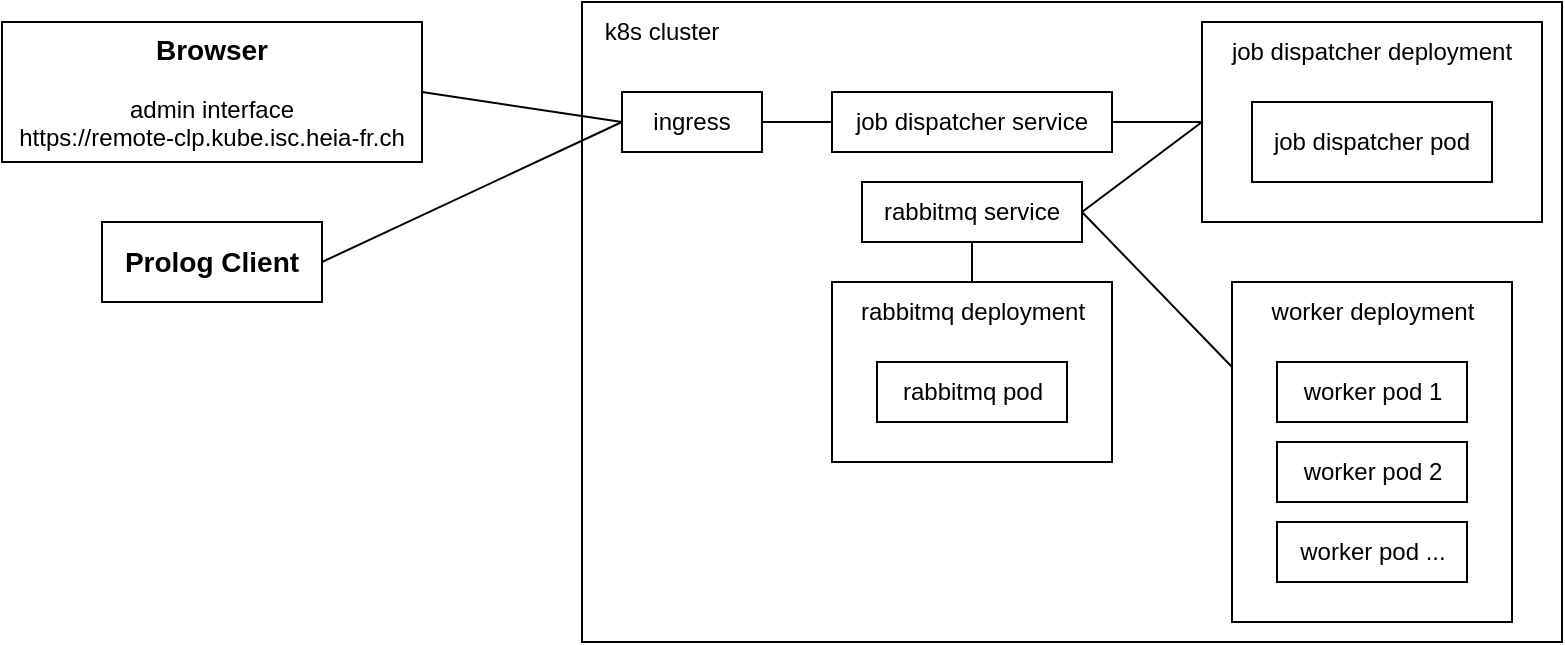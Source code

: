 <mxfile version="24.4.0" type="device">
  <diagram name="Page-1" id="OxX2uWkqPtTziMzd762y">
    <mxGraphModel dx="1804" dy="600" grid="1" gridSize="10" guides="1" tooltips="1" connect="1" arrows="1" fold="1" page="1" pageScale="1" pageWidth="850" pageHeight="1100" math="0" shadow="0">
      <root>
        <mxCell id="0" />
        <mxCell id="1" parent="0" />
        <mxCell id="m60Ak_FdpvgGXCt5-zbN-36" value="" style="rounded=0;whiteSpace=wrap;html=1;" vertex="1" parent="1">
          <mxGeometry x="200" y="160" width="490" height="320" as="geometry" />
        </mxCell>
        <mxCell id="m60Ak_FdpvgGXCt5-zbN-2" value="" style="rounded=0;whiteSpace=wrap;html=1;" vertex="1" parent="1">
          <mxGeometry x="510" y="170" width="170" height="100" as="geometry" />
        </mxCell>
        <mxCell id="m60Ak_FdpvgGXCt5-zbN-3" value="k8s cluster" style="text;html=1;align=center;verticalAlign=middle;whiteSpace=wrap;rounded=0;" vertex="1" parent="1">
          <mxGeometry x="210" y="160" width="60" height="30" as="geometry" />
        </mxCell>
        <mxCell id="m60Ak_FdpvgGXCt5-zbN-4" value="job dispatcher deployment" style="text;html=1;align=center;verticalAlign=middle;whiteSpace=wrap;rounded=0;" vertex="1" parent="1">
          <mxGeometry x="520" y="170" width="150" height="30" as="geometry" />
        </mxCell>
        <mxCell id="m60Ak_FdpvgGXCt5-zbN-5" value="job dispatcher pod" style="rounded=0;whiteSpace=wrap;html=1;" vertex="1" parent="1">
          <mxGeometry x="535" y="210" width="120" height="40" as="geometry" />
        </mxCell>
        <mxCell id="m60Ak_FdpvgGXCt5-zbN-7" value="job dispatcher service" style="rounded=0;whiteSpace=wrap;html=1;" vertex="1" parent="1">
          <mxGeometry x="325" y="205" width="140" height="30" as="geometry" />
        </mxCell>
        <mxCell id="m60Ak_FdpvgGXCt5-zbN-10" value="ingress" style="rounded=0;whiteSpace=wrap;html=1;" vertex="1" parent="1">
          <mxGeometry x="220" y="205" width="70" height="30" as="geometry" />
        </mxCell>
        <mxCell id="m60Ak_FdpvgGXCt5-zbN-13" value="" style="rounded=0;whiteSpace=wrap;html=1;" vertex="1" parent="1">
          <mxGeometry x="525" y="300" width="140" height="170" as="geometry" />
        </mxCell>
        <mxCell id="m60Ak_FdpvgGXCt5-zbN-14" value="worker deployment" style="text;html=1;align=center;verticalAlign=middle;whiteSpace=wrap;rounded=0;" vertex="1" parent="1">
          <mxGeometry x="532.5" y="300" width="125" height="30" as="geometry" />
        </mxCell>
        <mxCell id="m60Ak_FdpvgGXCt5-zbN-15" value="worker pod 1" style="rounded=0;whiteSpace=wrap;html=1;" vertex="1" parent="1">
          <mxGeometry x="547.5" y="340" width="95" height="30" as="geometry" />
        </mxCell>
        <mxCell id="m60Ak_FdpvgGXCt5-zbN-17" value="worker pod 2" style="rounded=0;whiteSpace=wrap;html=1;" vertex="1" parent="1">
          <mxGeometry x="547.5" y="380" width="95" height="30" as="geometry" />
        </mxCell>
        <mxCell id="m60Ak_FdpvgGXCt5-zbN-19" value="worker pod ..." style="rounded=0;whiteSpace=wrap;html=1;" vertex="1" parent="1">
          <mxGeometry x="547.5" y="420" width="95" height="30" as="geometry" />
        </mxCell>
        <mxCell id="m60Ak_FdpvgGXCt5-zbN-20" value="rabbitmq service" style="rounded=0;whiteSpace=wrap;html=1;" vertex="1" parent="1">
          <mxGeometry x="340" y="250" width="110" height="30" as="geometry" />
        </mxCell>
        <mxCell id="m60Ak_FdpvgGXCt5-zbN-22" value="" style="rounded=0;whiteSpace=wrap;html=1;" vertex="1" parent="1">
          <mxGeometry x="325" y="300" width="140" height="90" as="geometry" />
        </mxCell>
        <mxCell id="m60Ak_FdpvgGXCt5-zbN-23" value="rabbitmq deployment" style="text;html=1;align=center;verticalAlign=middle;whiteSpace=wrap;rounded=0;" vertex="1" parent="1">
          <mxGeometry x="332.5" y="300" width="125" height="30" as="geometry" />
        </mxCell>
        <mxCell id="m60Ak_FdpvgGXCt5-zbN-24" value="rabbitmq pod" style="rounded=0;whiteSpace=wrap;html=1;" vertex="1" parent="1">
          <mxGeometry x="347.5" y="340" width="95" height="30" as="geometry" />
        </mxCell>
        <mxCell id="m60Ak_FdpvgGXCt5-zbN-25" value="" style="endArrow=none;html=1;rounded=0;exitX=1;exitY=0.5;exitDx=0;exitDy=0;entryX=0;entryY=0.5;entryDx=0;entryDy=0;" edge="1" parent="1" source="m60Ak_FdpvgGXCt5-zbN-10" target="m60Ak_FdpvgGXCt5-zbN-7">
          <mxGeometry width="50" height="50" relative="1" as="geometry">
            <mxPoint x="420" y="390" as="sourcePoint" />
            <mxPoint x="470" y="340" as="targetPoint" />
          </mxGeometry>
        </mxCell>
        <mxCell id="m60Ak_FdpvgGXCt5-zbN-27" value="" style="endArrow=none;html=1;rounded=0;exitX=1;exitY=0.5;exitDx=0;exitDy=0;entryX=0;entryY=0.5;entryDx=0;entryDy=0;" edge="1" parent="1" source="m60Ak_FdpvgGXCt5-zbN-7" target="m60Ak_FdpvgGXCt5-zbN-2">
          <mxGeometry width="50" height="50" relative="1" as="geometry">
            <mxPoint x="420" y="390" as="sourcePoint" />
            <mxPoint x="470" y="340" as="targetPoint" />
          </mxGeometry>
        </mxCell>
        <mxCell id="m60Ak_FdpvgGXCt5-zbN-30" value="" style="endArrow=none;html=1;rounded=0;exitX=1;exitY=0.5;exitDx=0;exitDy=0;entryX=0;entryY=0.25;entryDx=0;entryDy=0;" edge="1" parent="1" source="m60Ak_FdpvgGXCt5-zbN-20" target="m60Ak_FdpvgGXCt5-zbN-13">
          <mxGeometry width="50" height="50" relative="1" as="geometry">
            <mxPoint x="420" y="390" as="sourcePoint" />
            <mxPoint x="470" y="340" as="targetPoint" />
          </mxGeometry>
        </mxCell>
        <mxCell id="m60Ak_FdpvgGXCt5-zbN-34" value="" style="endArrow=none;html=1;rounded=0;exitX=1;exitY=0.5;exitDx=0;exitDy=0;entryX=0;entryY=0.5;entryDx=0;entryDy=0;" edge="1" parent="1" source="m60Ak_FdpvgGXCt5-zbN-20" target="m60Ak_FdpvgGXCt5-zbN-2">
          <mxGeometry width="50" height="50" relative="1" as="geometry">
            <mxPoint x="470" y="360" as="sourcePoint" />
            <mxPoint x="470" y="340" as="targetPoint" />
          </mxGeometry>
        </mxCell>
        <mxCell id="m60Ak_FdpvgGXCt5-zbN-35" value="" style="endArrow=none;html=1;rounded=0;entryX=0.5;entryY=1;entryDx=0;entryDy=0;exitX=0.5;exitY=0;exitDx=0;exitDy=0;" edge="1" parent="1" source="m60Ak_FdpvgGXCt5-zbN-23" target="m60Ak_FdpvgGXCt5-zbN-20">
          <mxGeometry width="50" height="50" relative="1" as="geometry">
            <mxPoint x="420" y="390" as="sourcePoint" />
            <mxPoint x="470" y="340" as="targetPoint" />
          </mxGeometry>
        </mxCell>
        <mxCell id="m60Ak_FdpvgGXCt5-zbN-37" value="&lt;div style=&quot;font-size: 14px;&quot;&gt;&lt;b&gt;Browser&lt;/b&gt;&lt;/div&gt;&lt;div&gt;&lt;br&gt;&lt;/div&gt;&lt;div&gt;admin interface&lt;/div&gt;&lt;div&gt;https://remote-clp.kube.isc.heia-fr.ch&lt;br&gt;&lt;/div&gt;" style="rounded=0;whiteSpace=wrap;html=1;" vertex="1" parent="1">
          <mxGeometry x="-90" y="170" width="210" height="70" as="geometry" />
        </mxCell>
        <mxCell id="m60Ak_FdpvgGXCt5-zbN-38" value="" style="endArrow=none;html=1;rounded=0;exitX=1;exitY=0.5;exitDx=0;exitDy=0;entryX=0;entryY=0.5;entryDx=0;entryDy=0;" edge="1" parent="1" source="m60Ak_FdpvgGXCt5-zbN-37" target="m60Ak_FdpvgGXCt5-zbN-10">
          <mxGeometry width="50" height="50" relative="1" as="geometry">
            <mxPoint x="220" y="390" as="sourcePoint" />
            <mxPoint x="270" y="340" as="targetPoint" />
          </mxGeometry>
        </mxCell>
        <mxCell id="m60Ak_FdpvgGXCt5-zbN-39" value="&lt;div style=&quot;font-size: 14px;&quot;&gt;&lt;b&gt;Prolog Client&lt;br&gt;&lt;/b&gt;&lt;/div&gt;" style="rounded=0;whiteSpace=wrap;html=1;" vertex="1" parent="1">
          <mxGeometry x="-40" y="270" width="110" height="40" as="geometry" />
        </mxCell>
        <mxCell id="m60Ak_FdpvgGXCt5-zbN-40" value="" style="endArrow=none;html=1;rounded=0;exitX=1;exitY=0.5;exitDx=0;exitDy=0;entryX=0;entryY=0.5;entryDx=0;entryDy=0;" edge="1" parent="1" source="m60Ak_FdpvgGXCt5-zbN-39" target="m60Ak_FdpvgGXCt5-zbN-10">
          <mxGeometry width="50" height="50" relative="1" as="geometry">
            <mxPoint x="190" y="280" as="sourcePoint" />
            <mxPoint x="240" y="230" as="targetPoint" />
          </mxGeometry>
        </mxCell>
      </root>
    </mxGraphModel>
  </diagram>
</mxfile>
